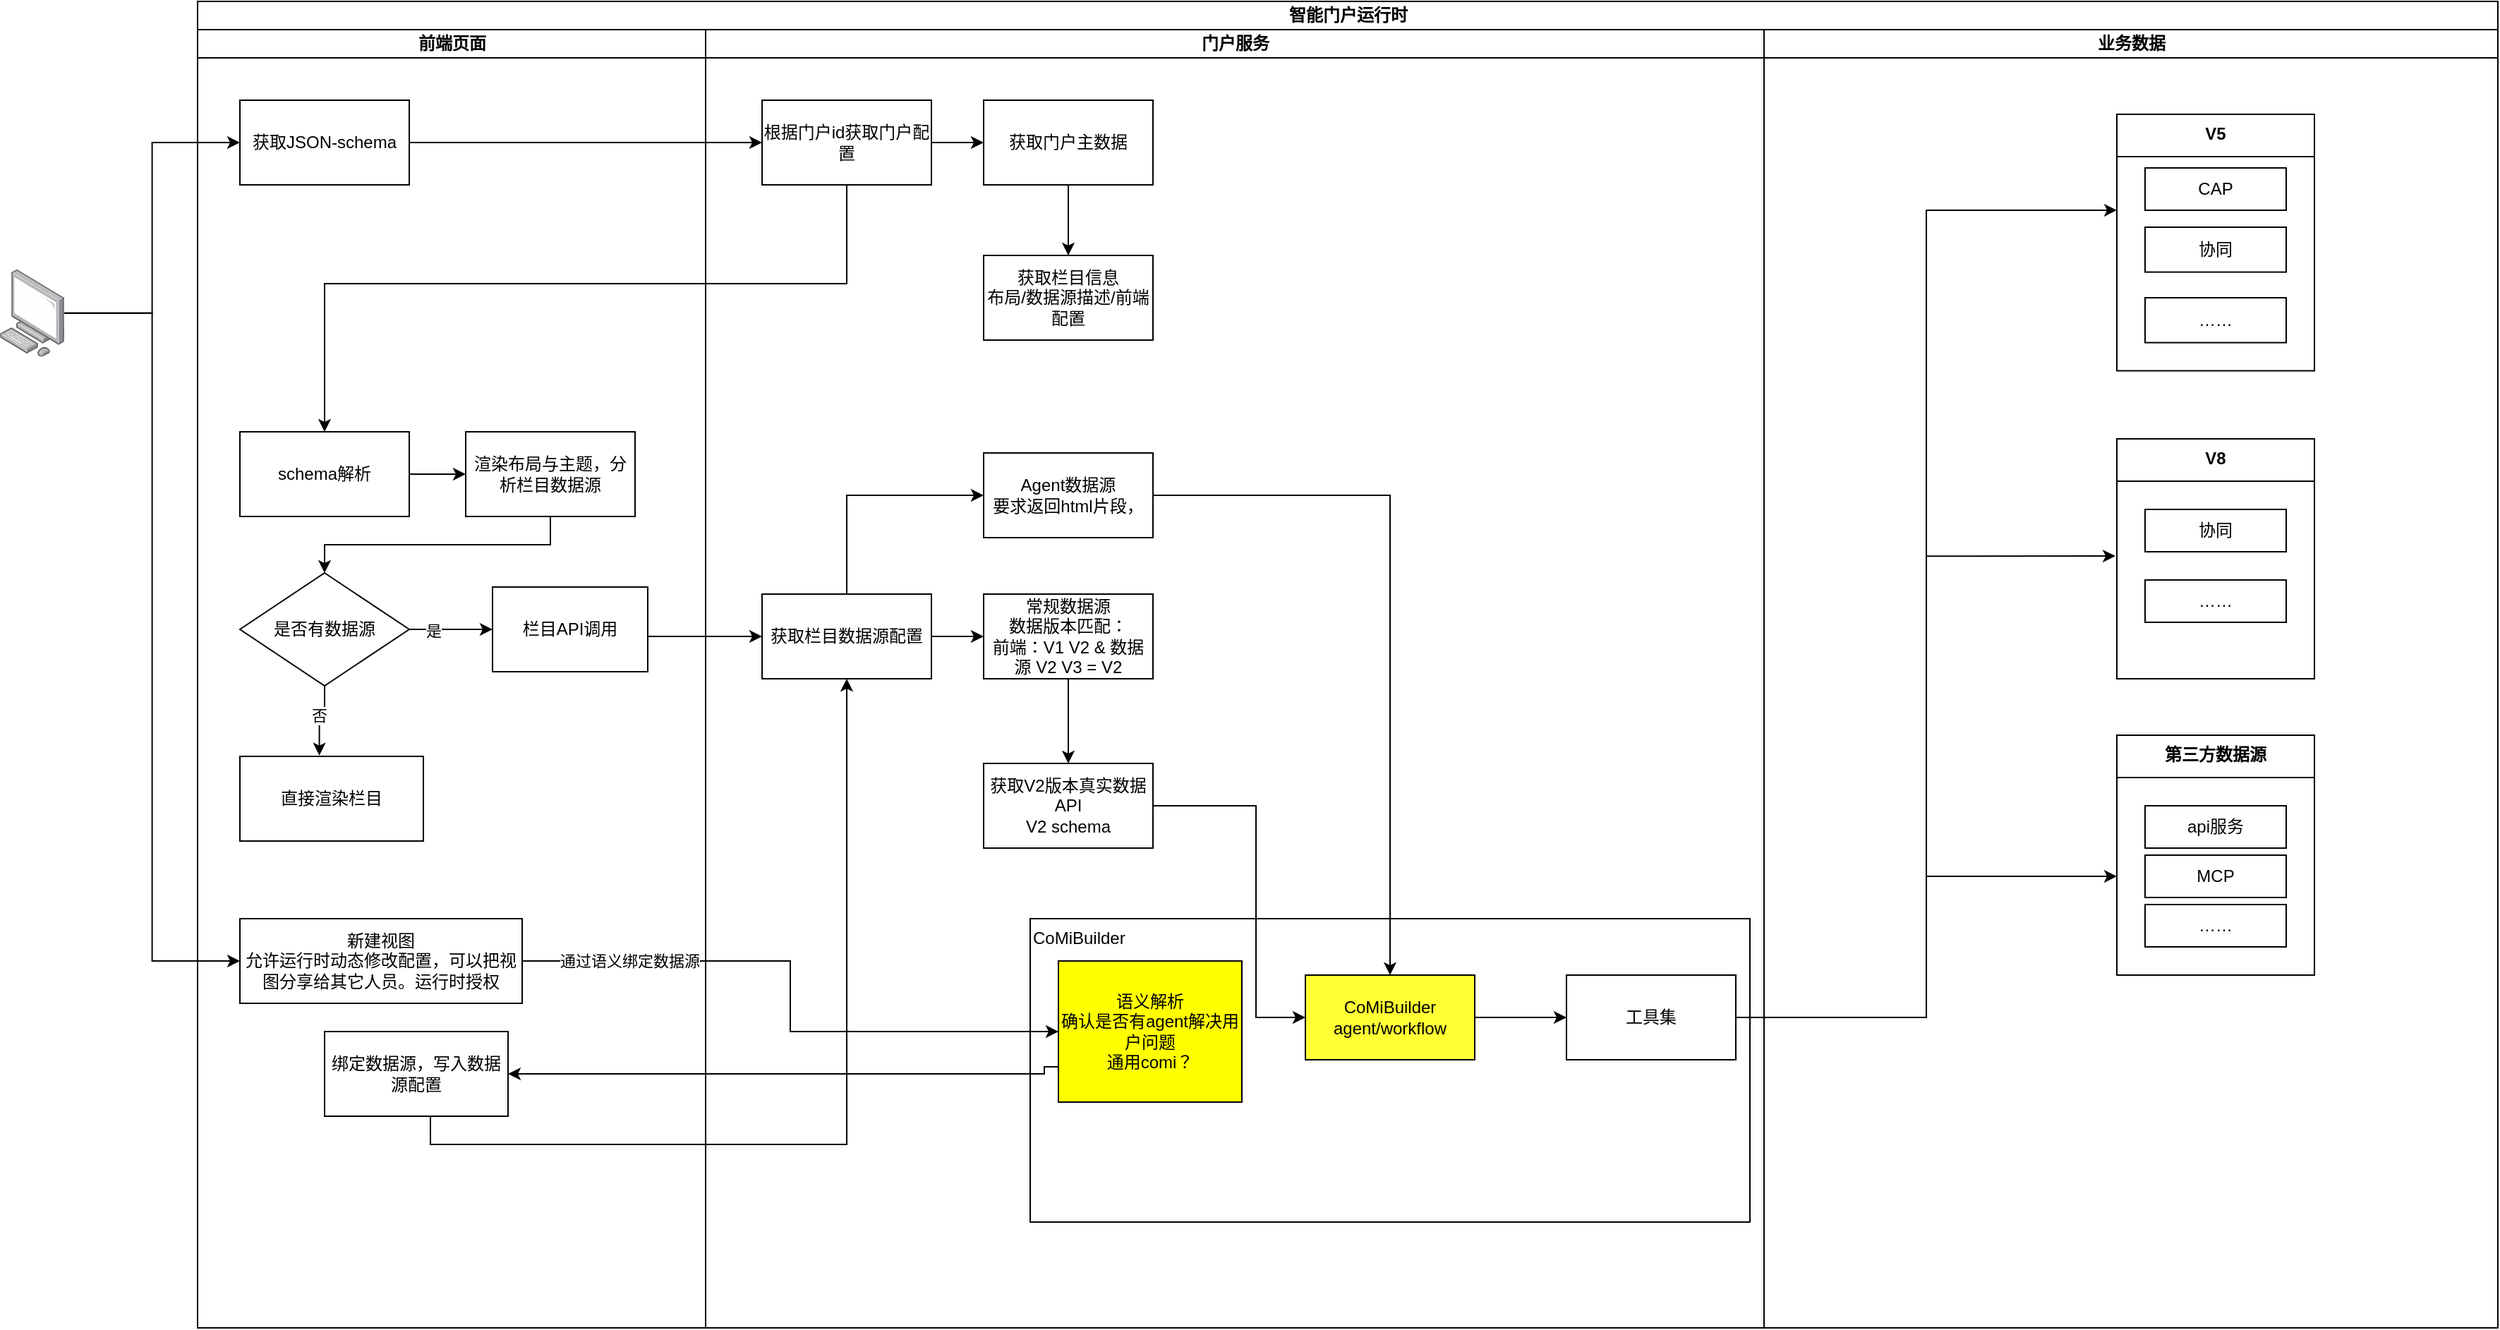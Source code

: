<mxfile version="28.1.1">
  <diagram id="prtHgNgQTEPvFCAcTncT" name="Page-1">
    <mxGraphModel dx="1418" dy="786" grid="1" gridSize="10" guides="1" tooltips="1" connect="1" arrows="1" fold="1" page="1" pageScale="1" pageWidth="827" pageHeight="1169" math="0" shadow="0">
      <root>
        <mxCell id="0" />
        <mxCell id="1" parent="0" />
        <mxCell id="w7biPJrf0hh5INIUFV1A-1" value="智能门户运行时" style="swimlane;childLayout=stackLayout;resizeParent=1;resizeParentMax=0;startSize=20;html=1;" parent="1" vertex="1">
          <mxGeometry x="170.0" y="40" width="1630" height="940" as="geometry" />
        </mxCell>
        <mxCell id="w7biPJrf0hh5INIUFV1A-2" value="前端页面" style="swimlane;startSize=20;html=1;" parent="w7biPJrf0hh5INIUFV1A-1" vertex="1">
          <mxGeometry y="20" width="360" height="920" as="geometry" />
        </mxCell>
        <mxCell id="w7biPJrf0hh5INIUFV1A-17" value="获取JSON-schema" style="rounded=0;whiteSpace=wrap;html=1;" parent="w7biPJrf0hh5INIUFV1A-2" vertex="1">
          <mxGeometry x="30.0" y="50" width="120" height="60" as="geometry" />
        </mxCell>
        <mxCell id="w7biPJrf0hh5INIUFV1A-34" style="edgeStyle=orthogonalEdgeStyle;rounded=0;orthogonalLoop=1;jettySize=auto;html=1;entryX=0;entryY=0.5;entryDx=0;entryDy=0;" parent="w7biPJrf0hh5INIUFV1A-2" source="w7biPJrf0hh5INIUFV1A-19" target="w7biPJrf0hh5INIUFV1A-32" edge="1">
          <mxGeometry relative="1" as="geometry" />
        </mxCell>
        <mxCell id="w7biPJrf0hh5INIUFV1A-19" value="schema解析" style="rounded=0;whiteSpace=wrap;html=1;" parent="w7biPJrf0hh5INIUFV1A-2" vertex="1">
          <mxGeometry x="30.0" y="285" width="120" height="60" as="geometry" />
        </mxCell>
        <mxCell id="w7biPJrf0hh5INIUFV1A-30" style="edgeStyle=orthogonalEdgeStyle;rounded=0;orthogonalLoop=1;jettySize=auto;html=1;entryX=0;entryY=0.5;entryDx=0;entryDy=0;" parent="w7biPJrf0hh5INIUFV1A-2" source="w7biPJrf0hh5INIUFV1A-21" target="w7biPJrf0hh5INIUFV1A-23" edge="1">
          <mxGeometry relative="1" as="geometry" />
        </mxCell>
        <mxCell id="w7biPJrf0hh5INIUFV1A-31" value="是" style="edgeLabel;html=1;align=center;verticalAlign=middle;resizable=0;points=[];" parent="w7biPJrf0hh5INIUFV1A-30" vertex="1" connectable="0">
          <mxGeometry x="-0.446" y="-1" relative="1" as="geometry">
            <mxPoint as="offset" />
          </mxGeometry>
        </mxCell>
        <mxCell id="w7biPJrf0hh5INIUFV1A-21" value="是否有数据源" style="rhombus;whiteSpace=wrap;html=1;" parent="w7biPJrf0hh5INIUFV1A-2" vertex="1">
          <mxGeometry x="30" y="385" width="120" height="80" as="geometry" />
        </mxCell>
        <mxCell id="w7biPJrf0hh5INIUFV1A-24" value="直接渲染栏目" style="rounded=0;whiteSpace=wrap;html=1;" parent="w7biPJrf0hh5INIUFV1A-2" vertex="1">
          <mxGeometry x="30" y="515" width="130" height="60" as="geometry" />
        </mxCell>
        <mxCell id="w7biPJrf0hh5INIUFV1A-23" value="栏目API调用" style="rounded=0;whiteSpace=wrap;html=1;" parent="w7biPJrf0hh5INIUFV1A-2" vertex="1">
          <mxGeometry x="209" y="395" width="110" height="60" as="geometry" />
        </mxCell>
        <mxCell id="w7biPJrf0hh5INIUFV1A-28" style="edgeStyle=orthogonalEdgeStyle;rounded=0;orthogonalLoop=1;jettySize=auto;html=1;entryX=0.433;entryY=-0.011;entryDx=0;entryDy=0;entryPerimeter=0;" parent="w7biPJrf0hh5INIUFV1A-2" source="w7biPJrf0hh5INIUFV1A-21" target="w7biPJrf0hh5INIUFV1A-24" edge="1">
          <mxGeometry relative="1" as="geometry" />
        </mxCell>
        <mxCell id="w7biPJrf0hh5INIUFV1A-29" value="否" style="edgeLabel;html=1;align=center;verticalAlign=middle;resizable=0;points=[];" parent="w7biPJrf0hh5INIUFV1A-28" vertex="1" connectable="0">
          <mxGeometry x="-0.221" y="-4" relative="1" as="geometry">
            <mxPoint as="offset" />
          </mxGeometry>
        </mxCell>
        <mxCell id="w7biPJrf0hh5INIUFV1A-33" style="edgeStyle=orthogonalEdgeStyle;rounded=0;orthogonalLoop=1;jettySize=auto;html=1;" parent="w7biPJrf0hh5INIUFV1A-2" source="w7biPJrf0hh5INIUFV1A-32" target="w7biPJrf0hh5INIUFV1A-21" edge="1">
          <mxGeometry relative="1" as="geometry">
            <Array as="points">
              <mxPoint x="250" y="365" />
              <mxPoint x="90" y="365" />
            </Array>
          </mxGeometry>
        </mxCell>
        <mxCell id="w7biPJrf0hh5INIUFV1A-32" value="渲染布局与主题，分析栏目数据源" style="rounded=0;whiteSpace=wrap;html=1;" parent="w7biPJrf0hh5INIUFV1A-2" vertex="1">
          <mxGeometry x="190.0" y="285" width="120" height="60" as="geometry" />
        </mxCell>
        <mxCell id="OJ89PMCyBaoqORJUOkz7-1" value="新建视图&lt;div&gt;允许运行时动态修改配置，可以把视图分享给其它人员。运行时授权&lt;/div&gt;" style="whiteSpace=wrap;html=1;" parent="w7biPJrf0hh5INIUFV1A-2" vertex="1">
          <mxGeometry x="30" y="630" width="200" height="60" as="geometry" />
        </mxCell>
        <mxCell id="OJ89PMCyBaoqORJUOkz7-13" value="绑定数据源，写入数据源配置" style="rounded=0;whiteSpace=wrap;html=1;" parent="w7biPJrf0hh5INIUFV1A-2" vertex="1">
          <mxGeometry x="90.0" y="710" width="130" height="60" as="geometry" />
        </mxCell>
        <mxCell id="w7biPJrf0hh5INIUFV1A-36" style="edgeStyle=orthogonalEdgeStyle;rounded=0;orthogonalLoop=1;jettySize=auto;html=1;entryX=0;entryY=0.5;entryDx=0;entryDy=0;" parent="w7biPJrf0hh5INIUFV1A-1" source="w7biPJrf0hh5INIUFV1A-17" target="w7biPJrf0hh5INIUFV1A-14" edge="1">
          <mxGeometry relative="1" as="geometry" />
        </mxCell>
        <mxCell id="w7biPJrf0hh5INIUFV1A-43" style="edgeStyle=orthogonalEdgeStyle;rounded=0;orthogonalLoop=1;jettySize=auto;html=1;" parent="w7biPJrf0hh5INIUFV1A-1" source="w7biPJrf0hh5INIUFV1A-14" target="w7biPJrf0hh5INIUFV1A-19" edge="1">
          <mxGeometry relative="1" as="geometry">
            <Array as="points">
              <mxPoint x="460" y="200" />
              <mxPoint x="90" y="200" />
            </Array>
          </mxGeometry>
        </mxCell>
        <mxCell id="w7biPJrf0hh5INIUFV1A-45" value="" style="edgeStyle=orthogonalEdgeStyle;rounded=0;orthogonalLoop=1;jettySize=auto;html=1;" parent="w7biPJrf0hh5INIUFV1A-1" source="w7biPJrf0hh5INIUFV1A-23" target="w7biPJrf0hh5INIUFV1A-44" edge="1">
          <mxGeometry relative="1" as="geometry">
            <Array as="points">
              <mxPoint x="380" y="450" />
              <mxPoint x="380" y="450" />
            </Array>
          </mxGeometry>
        </mxCell>
        <mxCell id="w7biPJrf0hh5INIUFV1A-144" style="edgeStyle=orthogonalEdgeStyle;rounded=0;orthogonalLoop=1;jettySize=auto;html=1;entryX=0;entryY=0.25;entryDx=0;entryDy=0;" parent="w7biPJrf0hh5INIUFV1A-1" source="w7biPJrf0hh5INIUFV1A-142" target="w7biPJrf0hh5INIUFV1A-54" edge="1">
          <mxGeometry relative="1" as="geometry" />
        </mxCell>
        <mxCell id="w7biPJrf0hh5INIUFV1A-145" style="edgeStyle=orthogonalEdgeStyle;rounded=0;orthogonalLoop=1;jettySize=auto;html=1;entryX=-0.007;entryY=0.379;entryDx=0;entryDy=0;entryPerimeter=0;" parent="w7biPJrf0hh5INIUFV1A-1" source="w7biPJrf0hh5INIUFV1A-142" target="w7biPJrf0hh5INIUFV1A-60" edge="1">
          <mxGeometry relative="1" as="geometry" />
        </mxCell>
        <mxCell id="w7biPJrf0hh5INIUFV1A-3" value="门户服务" style="swimlane;startSize=20;html=1;" parent="w7biPJrf0hh5INIUFV1A-1" vertex="1">
          <mxGeometry x="360" y="20" width="750" height="920" as="geometry" />
        </mxCell>
        <mxCell id="OJ89PMCyBaoqORJUOkz7-12" value="&lt;div style=&quot;&quot;&gt;CoMiBuilder&lt;/div&gt;" style="rounded=0;whiteSpace=wrap;html=1;align=left;verticalAlign=top;" parent="w7biPJrf0hh5INIUFV1A-3" vertex="1">
          <mxGeometry x="230" y="630" width="510" height="215" as="geometry" />
        </mxCell>
        <mxCell id="w7biPJrf0hh5INIUFV1A-38" style="edgeStyle=orthogonalEdgeStyle;rounded=0;orthogonalLoop=1;jettySize=auto;html=1;entryX=0;entryY=0.5;entryDx=0;entryDy=0;" parent="w7biPJrf0hh5INIUFV1A-3" source="w7biPJrf0hh5INIUFV1A-14" target="w7biPJrf0hh5INIUFV1A-37" edge="1">
          <mxGeometry relative="1" as="geometry" />
        </mxCell>
        <mxCell id="w7biPJrf0hh5INIUFV1A-14" value="根据门户id获取门户配置" style="rounded=0;whiteSpace=wrap;html=1;" parent="w7biPJrf0hh5INIUFV1A-3" vertex="1">
          <mxGeometry x="40.0" y="50" width="120" height="60" as="geometry" />
        </mxCell>
        <mxCell id="w7biPJrf0hh5INIUFV1A-42" style="edgeStyle=orthogonalEdgeStyle;rounded=0;orthogonalLoop=1;jettySize=auto;html=1;exitX=0.5;exitY=1;exitDx=0;exitDy=0;entryX=0.5;entryY=0;entryDx=0;entryDy=0;" parent="w7biPJrf0hh5INIUFV1A-3" source="w7biPJrf0hh5INIUFV1A-37" target="w7biPJrf0hh5INIUFV1A-39" edge="1">
          <mxGeometry relative="1" as="geometry" />
        </mxCell>
        <mxCell id="w7biPJrf0hh5INIUFV1A-37" value="获取门户主数据" style="rounded=0;whiteSpace=wrap;html=1;" parent="w7biPJrf0hh5INIUFV1A-3" vertex="1">
          <mxGeometry x="197.0" y="50" width="120" height="60" as="geometry" />
        </mxCell>
        <mxCell id="w7biPJrf0hh5INIUFV1A-39" value="获取栏目信息&lt;div&gt;布局/数据源描述/前端配置&lt;/div&gt;" style="rounded=0;whiteSpace=wrap;html=1;" parent="w7biPJrf0hh5INIUFV1A-3" vertex="1">
          <mxGeometry x="197.0" y="160" width="120" height="60" as="geometry" />
        </mxCell>
        <mxCell id="w7biPJrf0hh5INIUFV1A-47" style="edgeStyle=orthogonalEdgeStyle;rounded=0;orthogonalLoop=1;jettySize=auto;html=1;entryX=0;entryY=0.5;entryDx=0;entryDy=0;" parent="w7biPJrf0hh5INIUFV1A-3" source="w7biPJrf0hh5INIUFV1A-44" target="w7biPJrf0hh5INIUFV1A-46" edge="1">
          <mxGeometry relative="1" as="geometry" />
        </mxCell>
        <mxCell id="w7biPJrf0hh5INIUFV1A-149" style="edgeStyle=orthogonalEdgeStyle;rounded=0;orthogonalLoop=1;jettySize=auto;html=1;entryX=0;entryY=0.5;entryDx=0;entryDy=0;" parent="w7biPJrf0hh5INIUFV1A-3" source="w7biPJrf0hh5INIUFV1A-44" target="w7biPJrf0hh5INIUFV1A-148" edge="1">
          <mxGeometry relative="1" as="geometry">
            <Array as="points">
              <mxPoint x="100" y="330" />
            </Array>
          </mxGeometry>
        </mxCell>
        <mxCell id="w7biPJrf0hh5INIUFV1A-44" value="获取栏目数据源配置" style="rounded=0;whiteSpace=wrap;html=1;" parent="w7biPJrf0hh5INIUFV1A-3" vertex="1">
          <mxGeometry x="40.0" y="400" width="120" height="60" as="geometry" />
        </mxCell>
        <mxCell id="w7biPJrf0hh5INIUFV1A-51" style="edgeStyle=orthogonalEdgeStyle;rounded=0;orthogonalLoop=1;jettySize=auto;html=1;entryX=0.5;entryY=0;entryDx=0;entryDy=0;" parent="w7biPJrf0hh5INIUFV1A-3" source="w7biPJrf0hh5INIUFV1A-46" target="w7biPJrf0hh5INIUFV1A-48" edge="1">
          <mxGeometry relative="1" as="geometry" />
        </mxCell>
        <mxCell id="w7biPJrf0hh5INIUFV1A-46" value="常规数据源&lt;div&gt;数据版本匹配：&lt;/div&gt;&lt;div&gt;前端：V1 V2 &amp;amp; 数据源 V2 V3 = V2&lt;/div&gt;" style="rounded=0;whiteSpace=wrap;html=1;" parent="w7biPJrf0hh5INIUFV1A-3" vertex="1">
          <mxGeometry x="197.0" y="400" width="120" height="60" as="geometry" />
        </mxCell>
        <mxCell id="w7biPJrf0hh5INIUFV1A-133" style="edgeStyle=orthogonalEdgeStyle;rounded=0;orthogonalLoop=1;jettySize=auto;html=1;entryX=0;entryY=0.5;entryDx=0;entryDy=0;" parent="w7biPJrf0hh5INIUFV1A-3" source="w7biPJrf0hh5INIUFV1A-48" target="w7biPJrf0hh5INIUFV1A-86" edge="1">
          <mxGeometry relative="1" as="geometry">
            <Array as="points">
              <mxPoint x="390" y="550" />
              <mxPoint x="390" y="700" />
            </Array>
          </mxGeometry>
        </mxCell>
        <mxCell id="w7biPJrf0hh5INIUFV1A-48" value="获取V2版本真实数据API&lt;div&gt;V2 schema&lt;/div&gt;" style="rounded=0;whiteSpace=wrap;html=1;" parent="w7biPJrf0hh5INIUFV1A-3" vertex="1">
          <mxGeometry x="197.0" y="520" width="120" height="60" as="geometry" />
        </mxCell>
        <mxCell id="w7biPJrf0hh5INIUFV1A-143" style="edgeStyle=orthogonalEdgeStyle;rounded=0;orthogonalLoop=1;jettySize=auto;html=1;entryX=0;entryY=0.5;entryDx=0;entryDy=0;" parent="w7biPJrf0hh5INIUFV1A-3" source="w7biPJrf0hh5INIUFV1A-86" target="w7biPJrf0hh5INIUFV1A-142" edge="1">
          <mxGeometry relative="1" as="geometry" />
        </mxCell>
        <mxCell id="w7biPJrf0hh5INIUFV1A-86" value="CoMiBuilder&lt;div&gt;agent/workflow&lt;/div&gt;" style="rounded=0;whiteSpace=wrap;html=1;fillColor=#FFFF33;" parent="w7biPJrf0hh5INIUFV1A-3" vertex="1">
          <mxGeometry x="425.0" y="670" width="120" height="60" as="geometry" />
        </mxCell>
        <mxCell id="w7biPJrf0hh5INIUFV1A-142" value="工具集" style="rounded=0;whiteSpace=wrap;html=1;" parent="w7biPJrf0hh5INIUFV1A-3" vertex="1">
          <mxGeometry x="610.0" y="670" width="120" height="60" as="geometry" />
        </mxCell>
        <mxCell id="w7biPJrf0hh5INIUFV1A-150" style="edgeStyle=orthogonalEdgeStyle;rounded=0;orthogonalLoop=1;jettySize=auto;html=1;entryX=0.5;entryY=0;entryDx=0;entryDy=0;" parent="w7biPJrf0hh5INIUFV1A-3" source="w7biPJrf0hh5INIUFV1A-148" target="w7biPJrf0hh5INIUFV1A-86" edge="1">
          <mxGeometry relative="1" as="geometry" />
        </mxCell>
        <mxCell id="w7biPJrf0hh5INIUFV1A-148" value="Agent数据源&lt;div&gt;要求返回html片段，&lt;/div&gt;" style="rounded=0;whiteSpace=wrap;html=1;" parent="w7biPJrf0hh5INIUFV1A-3" vertex="1">
          <mxGeometry x="197.0" y="300" width="120" height="60" as="geometry" />
        </mxCell>
        <mxCell id="OJ89PMCyBaoqORJUOkz7-5" value="语义解析&lt;div&gt;确认是否有agent解决用户问题&lt;/div&gt;&lt;div&gt;通用comi？&lt;/div&gt;" style="rounded=0;whiteSpace=wrap;html=1;fillColor=#FFFF00;" parent="w7biPJrf0hh5INIUFV1A-3" vertex="1">
          <mxGeometry x="250" y="660" width="130" height="100" as="geometry" />
        </mxCell>
        <mxCell id="w7biPJrf0hh5INIUFV1A-4" value="业务数据" style="swimlane;startSize=20;html=1;" parent="w7biPJrf0hh5INIUFV1A-1" vertex="1">
          <mxGeometry x="1110" y="20" width="520" height="920" as="geometry" />
        </mxCell>
        <mxCell id="w7biPJrf0hh5INIUFV1A-52" value="V5" style="swimlane;fontStyle=1;align=center;verticalAlign=top;childLayout=stackLayout;horizontal=1;startSize=30;horizontalStack=0;resizeParent=1;resizeParentMax=0;resizeLast=0;collapsible=0;marginBottom=0;html=1;whiteSpace=wrap;" parent="w7biPJrf0hh5INIUFV1A-4" vertex="1">
          <mxGeometry x="250" y="60" width="140" height="181.8" as="geometry" />
        </mxCell>
        <mxCell id="w7biPJrf0hh5INIUFV1A-54" value="" style="swimlane;fontStyle=1;align=center;verticalAlign=top;horizontal=1;startSize=0;collapsible=0;marginBottom=0;html=1;strokeColor=none;fillColor=none;" parent="w7biPJrf0hh5INIUFV1A-52" vertex="1">
          <mxGeometry y="30" width="140" height="151.8" as="geometry" />
        </mxCell>
        <mxCell id="w7biPJrf0hh5INIUFV1A-55" value="CAP" style="html=1;align=center;verticalAlign=middle;rotatable=0;whiteSpace=wrap;" parent="w7biPJrf0hh5INIUFV1A-54" vertex="1">
          <mxGeometry width="100" height="30" relative="1" as="geometry">
            <mxPoint x="20" y="8" as="offset" />
          </mxGeometry>
        </mxCell>
        <mxCell id="w7biPJrf0hh5INIUFV1A-78" value="协同" style="html=1;align=center;verticalAlign=middle;rotatable=0;whiteSpace=wrap;" parent="w7biPJrf0hh5INIUFV1A-54" vertex="1">
          <mxGeometry x="20" y="50" width="100" height="31.8" as="geometry" />
        </mxCell>
        <mxCell id="w7biPJrf0hh5INIUFV1A-82" value="……" style="html=1;align=center;verticalAlign=middle;rotatable=0;whiteSpace=wrap;" parent="w7biPJrf0hh5INIUFV1A-54" vertex="1">
          <mxGeometry x="20.0" y="100" width="100" height="31.8" as="geometry" />
        </mxCell>
        <mxCell id="w7biPJrf0hh5INIUFV1A-58" value="V8" style="swimlane;fontStyle=1;align=center;verticalAlign=top;childLayout=stackLayout;horizontal=1;startSize=30;horizontalStack=0;resizeParent=1;resizeParentMax=0;resizeLast=0;collapsible=0;marginBottom=0;html=1;whiteSpace=wrap;" parent="w7biPJrf0hh5INIUFV1A-4" vertex="1">
          <mxGeometry x="250.0" y="290" width="140" height="170" as="geometry" />
        </mxCell>
        <mxCell id="w7biPJrf0hh5INIUFV1A-60" value="&#xa;&lt;span style=&quot;color: rgb(0, 0, 0); font-family: Helvetica; font-size: 12px; font-style: normal; font-variant-ligatures: normal; font-variant-caps: normal; font-weight: 400; letter-spacing: normal; orphans: 2; text-align: center; text-indent: 0px; text-transform: none; widows: 2; word-spacing: 0px; -webkit-text-stroke-width: 0px; white-space: normal; background-color: rgb(236, 236, 236); text-decoration-thickness: initial; text-decoration-style: initial; text-decoration-color: initial; display: inline !important; float: none;&quot;&gt;……&lt;/span&gt;&#xa;&#xa;" style="swimlane;fontStyle=1;align=center;verticalAlign=top;horizontal=1;startSize=0;collapsible=0;marginBottom=0;html=1;strokeColor=none;fillColor=none;" parent="w7biPJrf0hh5INIUFV1A-58" vertex="1">
          <mxGeometry y="30" width="140" height="140" as="geometry" />
        </mxCell>
        <mxCell id="w7biPJrf0hh5INIUFV1A-61" value="协同" style="html=1;align=center;verticalAlign=middle;rotatable=0;whiteSpace=wrap;" parent="w7biPJrf0hh5INIUFV1A-60" vertex="1">
          <mxGeometry width="100" height="30" relative="1" as="geometry">
            <mxPoint x="20" y="20" as="offset" />
          </mxGeometry>
        </mxCell>
        <mxCell id="w7biPJrf0hh5INIUFV1A-81" value="……" style="html=1;align=center;verticalAlign=middle;rotatable=0;whiteSpace=wrap;" parent="w7biPJrf0hh5INIUFV1A-60" vertex="1">
          <mxGeometry x="20" y="70" width="100" height="30" as="geometry" />
        </mxCell>
        <mxCell id="w7biPJrf0hh5INIUFV1A-136" value="第三方数据源" style="swimlane;fontStyle=1;align=center;verticalAlign=top;childLayout=stackLayout;horizontal=1;startSize=30;horizontalStack=0;resizeParent=1;resizeParentMax=0;resizeLast=0;collapsible=0;marginBottom=0;html=1;whiteSpace=wrap;" parent="w7biPJrf0hh5INIUFV1A-4" vertex="1">
          <mxGeometry x="250.0" y="500" width="140" height="170" as="geometry" />
        </mxCell>
        <mxCell id="w7biPJrf0hh5INIUFV1A-137" value="" style="swimlane;fontStyle=1;align=center;verticalAlign=top;horizontal=1;startSize=0;collapsible=0;marginBottom=0;html=1;strokeColor=none;fillColor=none;" parent="w7biPJrf0hh5INIUFV1A-136" vertex="1">
          <mxGeometry y="30" width="140" height="140" as="geometry" />
        </mxCell>
        <mxCell id="w7biPJrf0hh5INIUFV1A-138" value="api服务" style="html=1;align=center;verticalAlign=middle;rotatable=0;whiteSpace=wrap;" parent="w7biPJrf0hh5INIUFV1A-137" vertex="1">
          <mxGeometry width="100" height="30" relative="1" as="geometry">
            <mxPoint x="20" y="20" as="offset" />
          </mxGeometry>
        </mxCell>
        <mxCell id="w7biPJrf0hh5INIUFV1A-140" value="……" style="html=1;align=center;verticalAlign=middle;rotatable=0;whiteSpace=wrap;" parent="w7biPJrf0hh5INIUFV1A-137" vertex="1">
          <mxGeometry x="20" y="90" width="100" height="30" as="geometry" />
        </mxCell>
        <mxCell id="w7biPJrf0hh5INIUFV1A-151" value="MCP" style="html=1;align=center;verticalAlign=middle;rotatable=0;whiteSpace=wrap;" parent="w7biPJrf0hh5INIUFV1A-137" vertex="1">
          <mxGeometry x="20" y="55" width="100" height="30" as="geometry" />
        </mxCell>
        <mxCell id="OJ89PMCyBaoqORJUOkz7-6" style="edgeStyle=orthogonalEdgeStyle;rounded=0;orthogonalLoop=1;jettySize=auto;html=1;" parent="w7biPJrf0hh5INIUFV1A-1" source="OJ89PMCyBaoqORJUOkz7-1" target="OJ89PMCyBaoqORJUOkz7-5" edge="1">
          <mxGeometry relative="1" as="geometry" />
        </mxCell>
        <mxCell id="OJ89PMCyBaoqORJUOkz7-7" value="通过语义绑定数据源" style="edgeLabel;html=1;align=center;verticalAlign=middle;resizable=0;points=[];" parent="OJ89PMCyBaoqORJUOkz7-6" vertex="1" connectable="0">
          <mxGeometry x="-0.127" y="-3" relative="1" as="geometry">
            <mxPoint x="-112" y="-3" as="offset" />
          </mxGeometry>
        </mxCell>
        <mxCell id="OJ89PMCyBaoqORJUOkz7-14" style="edgeStyle=orthogonalEdgeStyle;rounded=0;orthogonalLoop=1;jettySize=auto;html=1;exitX=0;exitY=0.75;exitDx=0;exitDy=0;entryX=1;entryY=0.5;entryDx=0;entryDy=0;" parent="w7biPJrf0hh5INIUFV1A-1" source="OJ89PMCyBaoqORJUOkz7-5" target="OJ89PMCyBaoqORJUOkz7-13" edge="1">
          <mxGeometry relative="1" as="geometry">
            <Array as="points">
              <mxPoint x="600" y="755" />
              <mxPoint x="600" y="760" />
            </Array>
          </mxGeometry>
        </mxCell>
        <mxCell id="OJ89PMCyBaoqORJUOkz7-15" style="edgeStyle=orthogonalEdgeStyle;rounded=0;orthogonalLoop=1;jettySize=auto;html=1;entryX=0.5;entryY=1;entryDx=0;entryDy=0;" parent="w7biPJrf0hh5INIUFV1A-1" source="OJ89PMCyBaoqORJUOkz7-13" target="w7biPJrf0hh5INIUFV1A-44" edge="1">
          <mxGeometry relative="1" as="geometry">
            <mxPoint x="200.0" y="810" as="targetPoint" />
            <Array as="points">
              <mxPoint x="165" y="810" />
              <mxPoint x="460" y="810" />
            </Array>
          </mxGeometry>
        </mxCell>
        <mxCell id="OJ89PMCyBaoqORJUOkz7-16" style="edgeStyle=orthogonalEdgeStyle;rounded=0;orthogonalLoop=1;jettySize=auto;html=1;" parent="w7biPJrf0hh5INIUFV1A-1" source="w7biPJrf0hh5INIUFV1A-142" target="w7biPJrf0hh5INIUFV1A-137" edge="1">
          <mxGeometry relative="1" as="geometry" />
        </mxCell>
        <mxCell id="w7biPJrf0hh5INIUFV1A-18" style="edgeStyle=orthogonalEdgeStyle;rounded=0;orthogonalLoop=1;jettySize=auto;html=1;entryX=0;entryY=0.5;entryDx=0;entryDy=0;" parent="1" source="w7biPJrf0hh5INIUFV1A-11" target="w7biPJrf0hh5INIUFV1A-17" edge="1">
          <mxGeometry relative="1" as="geometry" />
        </mxCell>
        <mxCell id="OJ89PMCyBaoqORJUOkz7-2" style="edgeStyle=orthogonalEdgeStyle;rounded=0;orthogonalLoop=1;jettySize=auto;html=1;entryX=0;entryY=0.5;entryDx=0;entryDy=0;" parent="1" source="w7biPJrf0hh5INIUFV1A-11" target="OJ89PMCyBaoqORJUOkz7-1" edge="1">
          <mxGeometry relative="1" as="geometry" />
        </mxCell>
        <mxCell id="w7biPJrf0hh5INIUFV1A-11" value="" style="image;points=[];aspect=fixed;html=1;align=center;shadow=0;dashed=0;image=img/lib/allied_telesis/computer_and_terminals/Personal_Computer.svg;" parent="1" vertex="1">
          <mxGeometry x="30" y="230" width="45.6" height="61.8" as="geometry" />
        </mxCell>
      </root>
    </mxGraphModel>
  </diagram>
</mxfile>
